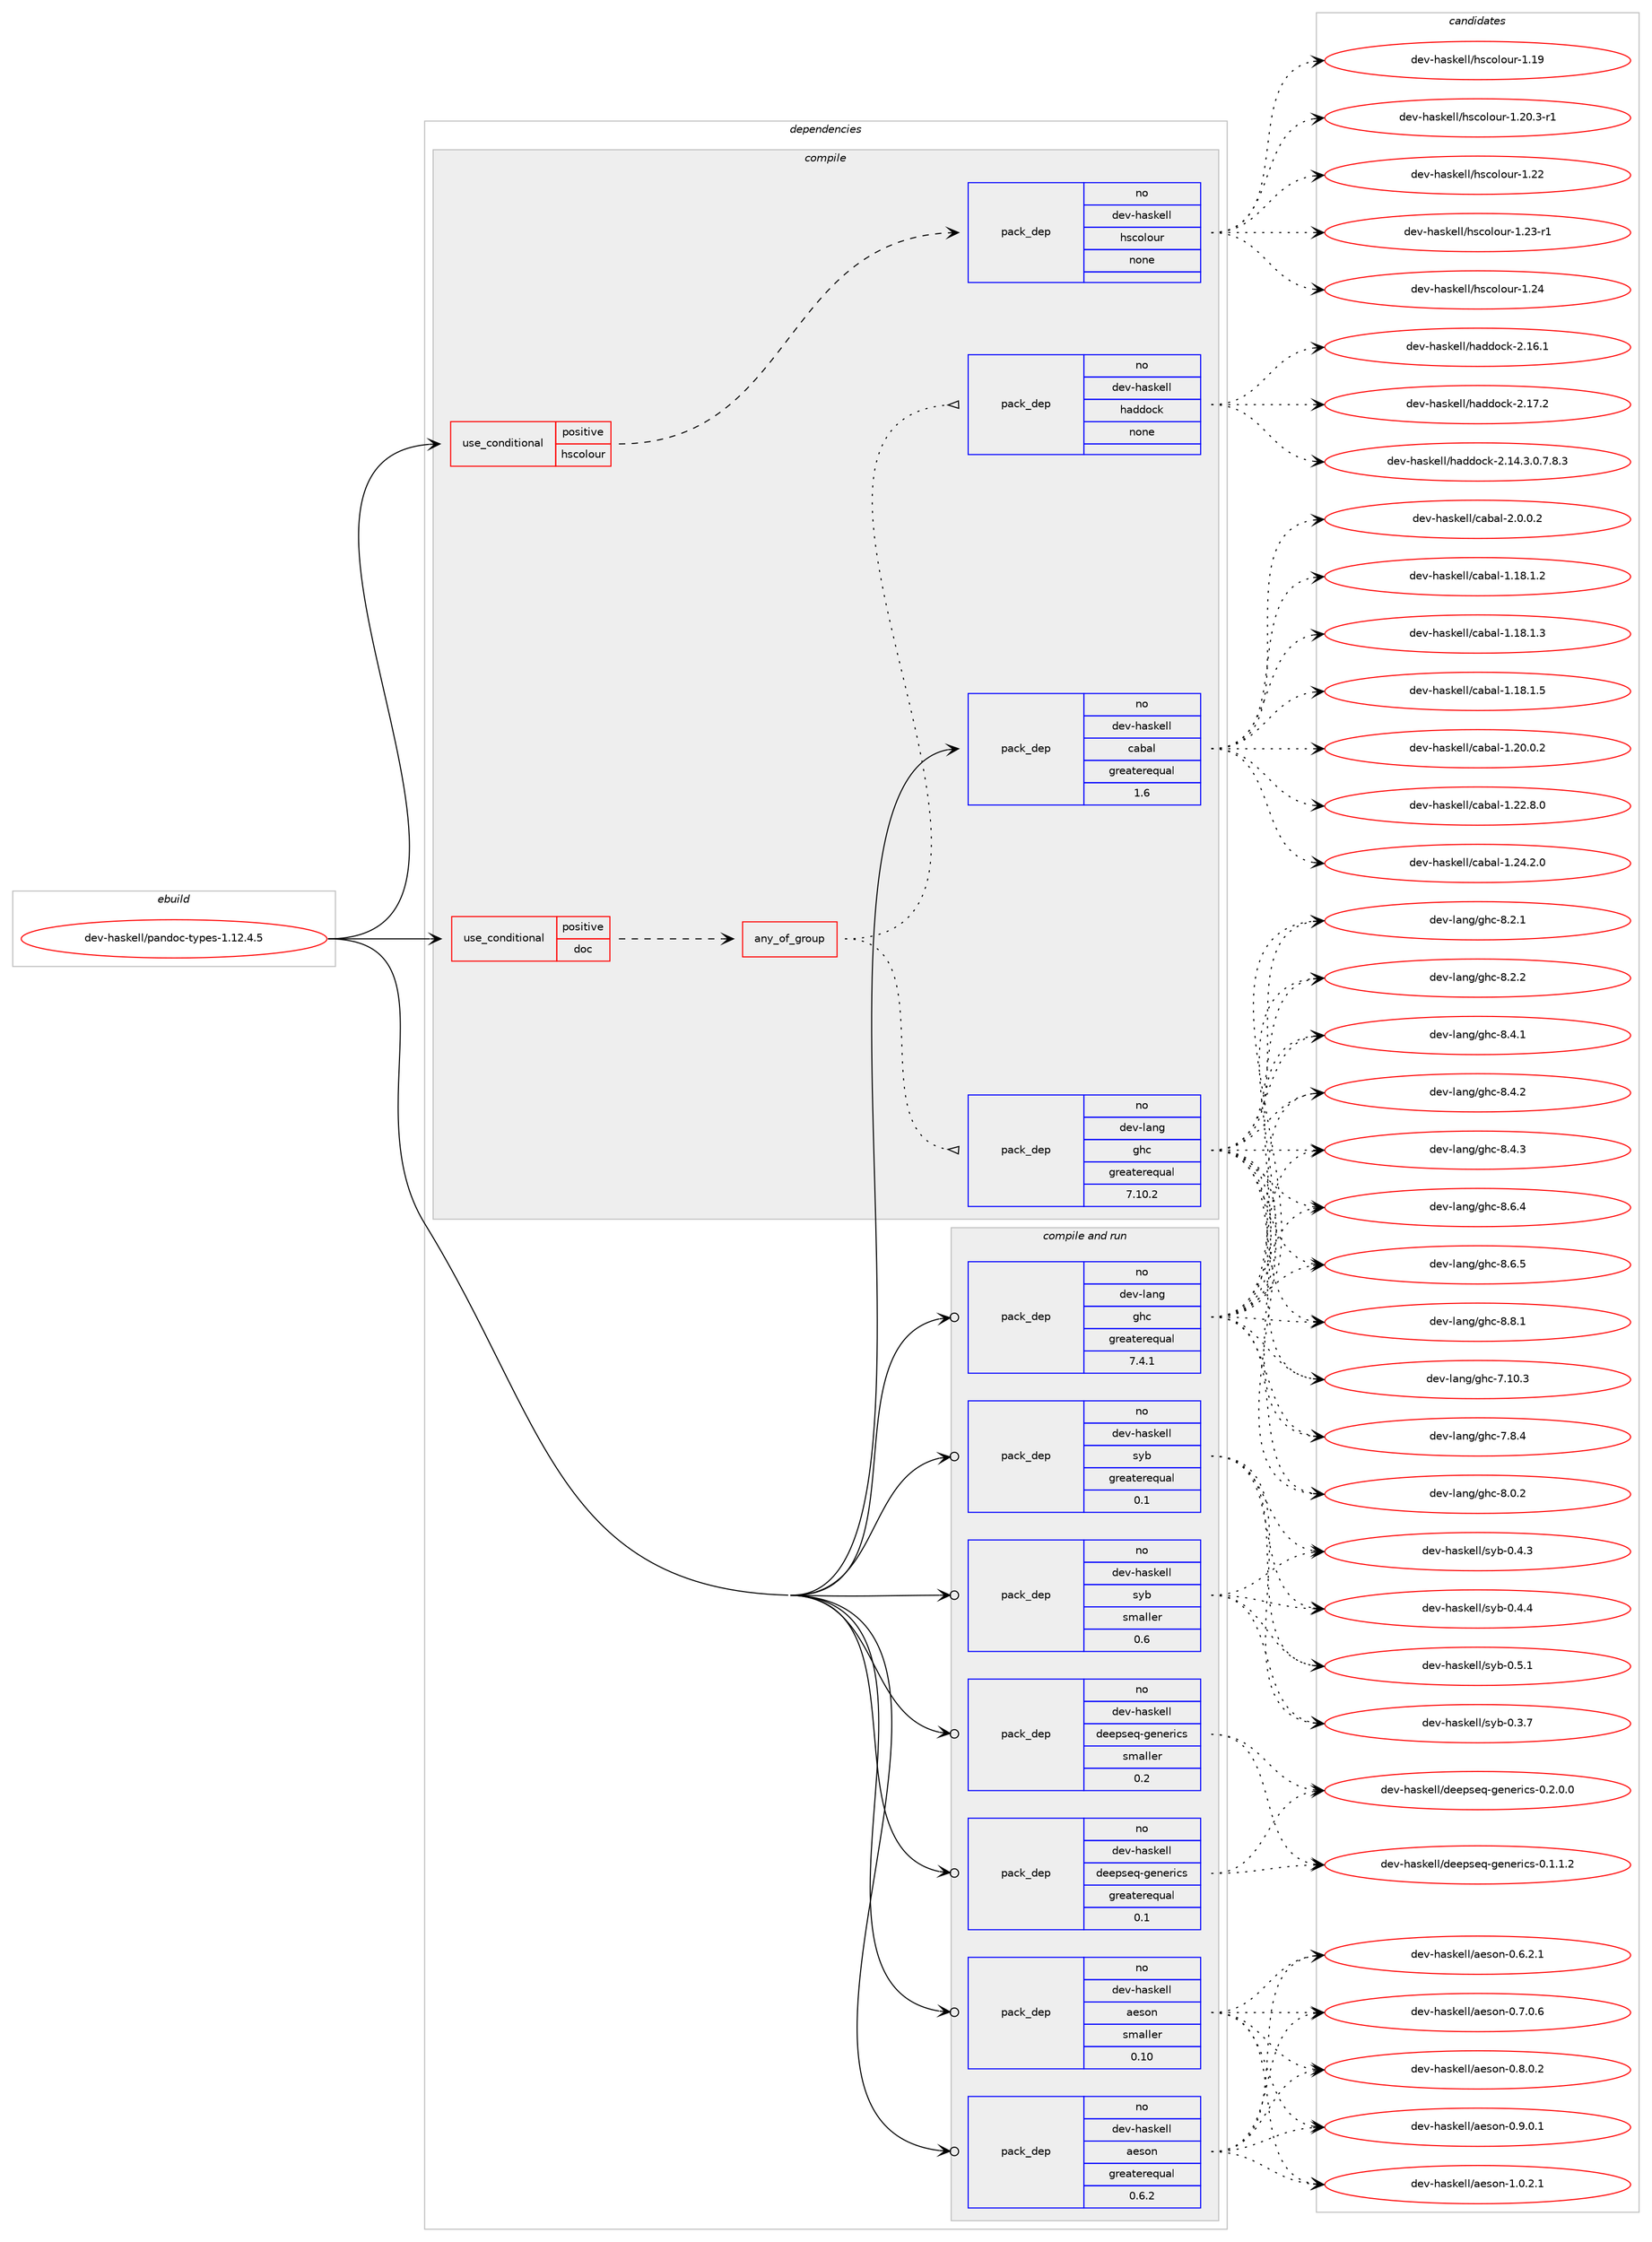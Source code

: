 digraph prolog {

# *************
# Graph options
# *************

newrank=true;
concentrate=true;
compound=true;
graph [rankdir=LR,fontname=Helvetica,fontsize=10,ranksep=1.5];#, ranksep=2.5, nodesep=0.2];
edge  [arrowhead=vee];
node  [fontname=Helvetica,fontsize=10];

# **********
# The ebuild
# **********

subgraph cluster_leftcol {
color=gray;
rank=same;
label=<<i>ebuild</i>>;
id [label="dev-haskell/pandoc-types-1.12.4.5", color=red, width=4, href="../dev-haskell/pandoc-types-1.12.4.5.svg"];
}

# ****************
# The dependencies
# ****************

subgraph cluster_midcol {
color=gray;
label=<<i>dependencies</i>>;
subgraph cluster_compile {
fillcolor="#eeeeee";
style=filled;
label=<<i>compile</i>>;
subgraph cond127078 {
dependency540963 [label=<<TABLE BORDER="0" CELLBORDER="1" CELLSPACING="0" CELLPADDING="4"><TR><TD ROWSPAN="3" CELLPADDING="10">use_conditional</TD></TR><TR><TD>positive</TD></TR><TR><TD>doc</TD></TR></TABLE>>, shape=none, color=red];
subgraph any10294 {
dependency540964 [label=<<TABLE BORDER="0" CELLBORDER="1" CELLSPACING="0" CELLPADDING="4"><TR><TD CELLPADDING="10">any_of_group</TD></TR></TABLE>>, shape=none, color=red];subgraph pack403234 {
dependency540965 [label=<<TABLE BORDER="0" CELLBORDER="1" CELLSPACING="0" CELLPADDING="4" WIDTH="220"><TR><TD ROWSPAN="6" CELLPADDING="30">pack_dep</TD></TR><TR><TD WIDTH="110">no</TD></TR><TR><TD>dev-haskell</TD></TR><TR><TD>haddock</TD></TR><TR><TD>none</TD></TR><TR><TD></TD></TR></TABLE>>, shape=none, color=blue];
}
dependency540964:e -> dependency540965:w [weight=20,style="dotted",arrowhead="oinv"];
subgraph pack403235 {
dependency540966 [label=<<TABLE BORDER="0" CELLBORDER="1" CELLSPACING="0" CELLPADDING="4" WIDTH="220"><TR><TD ROWSPAN="6" CELLPADDING="30">pack_dep</TD></TR><TR><TD WIDTH="110">no</TD></TR><TR><TD>dev-lang</TD></TR><TR><TD>ghc</TD></TR><TR><TD>greaterequal</TD></TR><TR><TD>7.10.2</TD></TR></TABLE>>, shape=none, color=blue];
}
dependency540964:e -> dependency540966:w [weight=20,style="dotted",arrowhead="oinv"];
}
dependency540963:e -> dependency540964:w [weight=20,style="dashed",arrowhead="vee"];
}
id:e -> dependency540963:w [weight=20,style="solid",arrowhead="vee"];
subgraph cond127079 {
dependency540967 [label=<<TABLE BORDER="0" CELLBORDER="1" CELLSPACING="0" CELLPADDING="4"><TR><TD ROWSPAN="3" CELLPADDING="10">use_conditional</TD></TR><TR><TD>positive</TD></TR><TR><TD>hscolour</TD></TR></TABLE>>, shape=none, color=red];
subgraph pack403236 {
dependency540968 [label=<<TABLE BORDER="0" CELLBORDER="1" CELLSPACING="0" CELLPADDING="4" WIDTH="220"><TR><TD ROWSPAN="6" CELLPADDING="30">pack_dep</TD></TR><TR><TD WIDTH="110">no</TD></TR><TR><TD>dev-haskell</TD></TR><TR><TD>hscolour</TD></TR><TR><TD>none</TD></TR><TR><TD></TD></TR></TABLE>>, shape=none, color=blue];
}
dependency540967:e -> dependency540968:w [weight=20,style="dashed",arrowhead="vee"];
}
id:e -> dependency540967:w [weight=20,style="solid",arrowhead="vee"];
subgraph pack403237 {
dependency540969 [label=<<TABLE BORDER="0" CELLBORDER="1" CELLSPACING="0" CELLPADDING="4" WIDTH="220"><TR><TD ROWSPAN="6" CELLPADDING="30">pack_dep</TD></TR><TR><TD WIDTH="110">no</TD></TR><TR><TD>dev-haskell</TD></TR><TR><TD>cabal</TD></TR><TR><TD>greaterequal</TD></TR><TR><TD>1.6</TD></TR></TABLE>>, shape=none, color=blue];
}
id:e -> dependency540969:w [weight=20,style="solid",arrowhead="vee"];
}
subgraph cluster_compileandrun {
fillcolor="#eeeeee";
style=filled;
label=<<i>compile and run</i>>;
subgraph pack403238 {
dependency540970 [label=<<TABLE BORDER="0" CELLBORDER="1" CELLSPACING="0" CELLPADDING="4" WIDTH="220"><TR><TD ROWSPAN="6" CELLPADDING="30">pack_dep</TD></TR><TR><TD WIDTH="110">no</TD></TR><TR><TD>dev-haskell</TD></TR><TR><TD>aeson</TD></TR><TR><TD>greaterequal</TD></TR><TR><TD>0.6.2</TD></TR></TABLE>>, shape=none, color=blue];
}
id:e -> dependency540970:w [weight=20,style="solid",arrowhead="odotvee"];
subgraph pack403239 {
dependency540971 [label=<<TABLE BORDER="0" CELLBORDER="1" CELLSPACING="0" CELLPADDING="4" WIDTH="220"><TR><TD ROWSPAN="6" CELLPADDING="30">pack_dep</TD></TR><TR><TD WIDTH="110">no</TD></TR><TR><TD>dev-haskell</TD></TR><TR><TD>aeson</TD></TR><TR><TD>smaller</TD></TR><TR><TD>0.10</TD></TR></TABLE>>, shape=none, color=blue];
}
id:e -> dependency540971:w [weight=20,style="solid",arrowhead="odotvee"];
subgraph pack403240 {
dependency540972 [label=<<TABLE BORDER="0" CELLBORDER="1" CELLSPACING="0" CELLPADDING="4" WIDTH="220"><TR><TD ROWSPAN="6" CELLPADDING="30">pack_dep</TD></TR><TR><TD WIDTH="110">no</TD></TR><TR><TD>dev-haskell</TD></TR><TR><TD>deepseq-generics</TD></TR><TR><TD>greaterequal</TD></TR><TR><TD>0.1</TD></TR></TABLE>>, shape=none, color=blue];
}
id:e -> dependency540972:w [weight=20,style="solid",arrowhead="odotvee"];
subgraph pack403241 {
dependency540973 [label=<<TABLE BORDER="0" CELLBORDER="1" CELLSPACING="0" CELLPADDING="4" WIDTH="220"><TR><TD ROWSPAN="6" CELLPADDING="30">pack_dep</TD></TR><TR><TD WIDTH="110">no</TD></TR><TR><TD>dev-haskell</TD></TR><TR><TD>deepseq-generics</TD></TR><TR><TD>smaller</TD></TR><TR><TD>0.2</TD></TR></TABLE>>, shape=none, color=blue];
}
id:e -> dependency540973:w [weight=20,style="solid",arrowhead="odotvee"];
subgraph pack403242 {
dependency540974 [label=<<TABLE BORDER="0" CELLBORDER="1" CELLSPACING="0" CELLPADDING="4" WIDTH="220"><TR><TD ROWSPAN="6" CELLPADDING="30">pack_dep</TD></TR><TR><TD WIDTH="110">no</TD></TR><TR><TD>dev-haskell</TD></TR><TR><TD>syb</TD></TR><TR><TD>greaterequal</TD></TR><TR><TD>0.1</TD></TR></TABLE>>, shape=none, color=blue];
}
id:e -> dependency540974:w [weight=20,style="solid",arrowhead="odotvee"];
subgraph pack403243 {
dependency540975 [label=<<TABLE BORDER="0" CELLBORDER="1" CELLSPACING="0" CELLPADDING="4" WIDTH="220"><TR><TD ROWSPAN="6" CELLPADDING="30">pack_dep</TD></TR><TR><TD WIDTH="110">no</TD></TR><TR><TD>dev-haskell</TD></TR><TR><TD>syb</TD></TR><TR><TD>smaller</TD></TR><TR><TD>0.6</TD></TR></TABLE>>, shape=none, color=blue];
}
id:e -> dependency540975:w [weight=20,style="solid",arrowhead="odotvee"];
subgraph pack403244 {
dependency540976 [label=<<TABLE BORDER="0" CELLBORDER="1" CELLSPACING="0" CELLPADDING="4" WIDTH="220"><TR><TD ROWSPAN="6" CELLPADDING="30">pack_dep</TD></TR><TR><TD WIDTH="110">no</TD></TR><TR><TD>dev-lang</TD></TR><TR><TD>ghc</TD></TR><TR><TD>greaterequal</TD></TR><TR><TD>7.4.1</TD></TR></TABLE>>, shape=none, color=blue];
}
id:e -> dependency540976:w [weight=20,style="solid",arrowhead="odotvee"];
}
subgraph cluster_run {
fillcolor="#eeeeee";
style=filled;
label=<<i>run</i>>;
}
}

# **************
# The candidates
# **************

subgraph cluster_choices {
rank=same;
color=gray;
label=<<i>candidates</i>>;

subgraph choice403234 {
color=black;
nodesep=1;
choice1001011184510497115107101108108471049710010011199107455046495246514648465546564651 [label="dev-haskell/haddock-2.14.3.0.7.8.3", color=red, width=4,href="../dev-haskell/haddock-2.14.3.0.7.8.3.svg"];
choice100101118451049711510710110810847104971001001119910745504649544649 [label="dev-haskell/haddock-2.16.1", color=red, width=4,href="../dev-haskell/haddock-2.16.1.svg"];
choice100101118451049711510710110810847104971001001119910745504649554650 [label="dev-haskell/haddock-2.17.2", color=red, width=4,href="../dev-haskell/haddock-2.17.2.svg"];
dependency540965:e -> choice1001011184510497115107101108108471049710010011199107455046495246514648465546564651:w [style=dotted,weight="100"];
dependency540965:e -> choice100101118451049711510710110810847104971001001119910745504649544649:w [style=dotted,weight="100"];
dependency540965:e -> choice100101118451049711510710110810847104971001001119910745504649554650:w [style=dotted,weight="100"];
}
subgraph choice403235 {
color=black;
nodesep=1;
choice1001011184510897110103471031049945554649484651 [label="dev-lang/ghc-7.10.3", color=red, width=4,href="../dev-lang/ghc-7.10.3.svg"];
choice10010111845108971101034710310499455546564652 [label="dev-lang/ghc-7.8.4", color=red, width=4,href="../dev-lang/ghc-7.8.4.svg"];
choice10010111845108971101034710310499455646484650 [label="dev-lang/ghc-8.0.2", color=red, width=4,href="../dev-lang/ghc-8.0.2.svg"];
choice10010111845108971101034710310499455646504649 [label="dev-lang/ghc-8.2.1", color=red, width=4,href="../dev-lang/ghc-8.2.1.svg"];
choice10010111845108971101034710310499455646504650 [label="dev-lang/ghc-8.2.2", color=red, width=4,href="../dev-lang/ghc-8.2.2.svg"];
choice10010111845108971101034710310499455646524649 [label="dev-lang/ghc-8.4.1", color=red, width=4,href="../dev-lang/ghc-8.4.1.svg"];
choice10010111845108971101034710310499455646524650 [label="dev-lang/ghc-8.4.2", color=red, width=4,href="../dev-lang/ghc-8.4.2.svg"];
choice10010111845108971101034710310499455646524651 [label="dev-lang/ghc-8.4.3", color=red, width=4,href="../dev-lang/ghc-8.4.3.svg"];
choice10010111845108971101034710310499455646544652 [label="dev-lang/ghc-8.6.4", color=red, width=4,href="../dev-lang/ghc-8.6.4.svg"];
choice10010111845108971101034710310499455646544653 [label="dev-lang/ghc-8.6.5", color=red, width=4,href="../dev-lang/ghc-8.6.5.svg"];
choice10010111845108971101034710310499455646564649 [label="dev-lang/ghc-8.8.1", color=red, width=4,href="../dev-lang/ghc-8.8.1.svg"];
dependency540966:e -> choice1001011184510897110103471031049945554649484651:w [style=dotted,weight="100"];
dependency540966:e -> choice10010111845108971101034710310499455546564652:w [style=dotted,weight="100"];
dependency540966:e -> choice10010111845108971101034710310499455646484650:w [style=dotted,weight="100"];
dependency540966:e -> choice10010111845108971101034710310499455646504649:w [style=dotted,weight="100"];
dependency540966:e -> choice10010111845108971101034710310499455646504650:w [style=dotted,weight="100"];
dependency540966:e -> choice10010111845108971101034710310499455646524649:w [style=dotted,weight="100"];
dependency540966:e -> choice10010111845108971101034710310499455646524650:w [style=dotted,weight="100"];
dependency540966:e -> choice10010111845108971101034710310499455646524651:w [style=dotted,weight="100"];
dependency540966:e -> choice10010111845108971101034710310499455646544652:w [style=dotted,weight="100"];
dependency540966:e -> choice10010111845108971101034710310499455646544653:w [style=dotted,weight="100"];
dependency540966:e -> choice10010111845108971101034710310499455646564649:w [style=dotted,weight="100"];
}
subgraph choice403236 {
color=black;
nodesep=1;
choice100101118451049711510710110810847104115991111081111171144549464957 [label="dev-haskell/hscolour-1.19", color=red, width=4,href="../dev-haskell/hscolour-1.19.svg"];
choice10010111845104971151071011081084710411599111108111117114454946504846514511449 [label="dev-haskell/hscolour-1.20.3-r1", color=red, width=4,href="../dev-haskell/hscolour-1.20.3-r1.svg"];
choice100101118451049711510710110810847104115991111081111171144549465050 [label="dev-haskell/hscolour-1.22", color=red, width=4,href="../dev-haskell/hscolour-1.22.svg"];
choice1001011184510497115107101108108471041159911110811111711445494650514511449 [label="dev-haskell/hscolour-1.23-r1", color=red, width=4,href="../dev-haskell/hscolour-1.23-r1.svg"];
choice100101118451049711510710110810847104115991111081111171144549465052 [label="dev-haskell/hscolour-1.24", color=red, width=4,href="../dev-haskell/hscolour-1.24.svg"];
dependency540968:e -> choice100101118451049711510710110810847104115991111081111171144549464957:w [style=dotted,weight="100"];
dependency540968:e -> choice10010111845104971151071011081084710411599111108111117114454946504846514511449:w [style=dotted,weight="100"];
dependency540968:e -> choice100101118451049711510710110810847104115991111081111171144549465050:w [style=dotted,weight="100"];
dependency540968:e -> choice1001011184510497115107101108108471041159911110811111711445494650514511449:w [style=dotted,weight="100"];
dependency540968:e -> choice100101118451049711510710110810847104115991111081111171144549465052:w [style=dotted,weight="100"];
}
subgraph choice403237 {
color=black;
nodesep=1;
choice10010111845104971151071011081084799979897108454946495646494650 [label="dev-haskell/cabal-1.18.1.2", color=red, width=4,href="../dev-haskell/cabal-1.18.1.2.svg"];
choice10010111845104971151071011081084799979897108454946495646494651 [label="dev-haskell/cabal-1.18.1.3", color=red, width=4,href="../dev-haskell/cabal-1.18.1.3.svg"];
choice10010111845104971151071011081084799979897108454946495646494653 [label="dev-haskell/cabal-1.18.1.5", color=red, width=4,href="../dev-haskell/cabal-1.18.1.5.svg"];
choice10010111845104971151071011081084799979897108454946504846484650 [label="dev-haskell/cabal-1.20.0.2", color=red, width=4,href="../dev-haskell/cabal-1.20.0.2.svg"];
choice10010111845104971151071011081084799979897108454946505046564648 [label="dev-haskell/cabal-1.22.8.0", color=red, width=4,href="../dev-haskell/cabal-1.22.8.0.svg"];
choice10010111845104971151071011081084799979897108454946505246504648 [label="dev-haskell/cabal-1.24.2.0", color=red, width=4,href="../dev-haskell/cabal-1.24.2.0.svg"];
choice100101118451049711510710110810847999798971084550464846484650 [label="dev-haskell/cabal-2.0.0.2", color=red, width=4,href="../dev-haskell/cabal-2.0.0.2.svg"];
dependency540969:e -> choice10010111845104971151071011081084799979897108454946495646494650:w [style=dotted,weight="100"];
dependency540969:e -> choice10010111845104971151071011081084799979897108454946495646494651:w [style=dotted,weight="100"];
dependency540969:e -> choice10010111845104971151071011081084799979897108454946495646494653:w [style=dotted,weight="100"];
dependency540969:e -> choice10010111845104971151071011081084799979897108454946504846484650:w [style=dotted,weight="100"];
dependency540969:e -> choice10010111845104971151071011081084799979897108454946505046564648:w [style=dotted,weight="100"];
dependency540969:e -> choice10010111845104971151071011081084799979897108454946505246504648:w [style=dotted,weight="100"];
dependency540969:e -> choice100101118451049711510710110810847999798971084550464846484650:w [style=dotted,weight="100"];
}
subgraph choice403238 {
color=black;
nodesep=1;
choice100101118451049711510710110810847971011151111104548465446504649 [label="dev-haskell/aeson-0.6.2.1", color=red, width=4,href="../dev-haskell/aeson-0.6.2.1.svg"];
choice100101118451049711510710110810847971011151111104548465546484654 [label="dev-haskell/aeson-0.7.0.6", color=red, width=4,href="../dev-haskell/aeson-0.7.0.6.svg"];
choice100101118451049711510710110810847971011151111104548465646484650 [label="dev-haskell/aeson-0.8.0.2", color=red, width=4,href="../dev-haskell/aeson-0.8.0.2.svg"];
choice100101118451049711510710110810847971011151111104548465746484649 [label="dev-haskell/aeson-0.9.0.1", color=red, width=4,href="../dev-haskell/aeson-0.9.0.1.svg"];
choice100101118451049711510710110810847971011151111104549464846504649 [label="dev-haskell/aeson-1.0.2.1", color=red, width=4,href="../dev-haskell/aeson-1.0.2.1.svg"];
dependency540970:e -> choice100101118451049711510710110810847971011151111104548465446504649:w [style=dotted,weight="100"];
dependency540970:e -> choice100101118451049711510710110810847971011151111104548465546484654:w [style=dotted,weight="100"];
dependency540970:e -> choice100101118451049711510710110810847971011151111104548465646484650:w [style=dotted,weight="100"];
dependency540970:e -> choice100101118451049711510710110810847971011151111104548465746484649:w [style=dotted,weight="100"];
dependency540970:e -> choice100101118451049711510710110810847971011151111104549464846504649:w [style=dotted,weight="100"];
}
subgraph choice403239 {
color=black;
nodesep=1;
choice100101118451049711510710110810847971011151111104548465446504649 [label="dev-haskell/aeson-0.6.2.1", color=red, width=4,href="../dev-haskell/aeson-0.6.2.1.svg"];
choice100101118451049711510710110810847971011151111104548465546484654 [label="dev-haskell/aeson-0.7.0.6", color=red, width=4,href="../dev-haskell/aeson-0.7.0.6.svg"];
choice100101118451049711510710110810847971011151111104548465646484650 [label="dev-haskell/aeson-0.8.0.2", color=red, width=4,href="../dev-haskell/aeson-0.8.0.2.svg"];
choice100101118451049711510710110810847971011151111104548465746484649 [label="dev-haskell/aeson-0.9.0.1", color=red, width=4,href="../dev-haskell/aeson-0.9.0.1.svg"];
choice100101118451049711510710110810847971011151111104549464846504649 [label="dev-haskell/aeson-1.0.2.1", color=red, width=4,href="../dev-haskell/aeson-1.0.2.1.svg"];
dependency540971:e -> choice100101118451049711510710110810847971011151111104548465446504649:w [style=dotted,weight="100"];
dependency540971:e -> choice100101118451049711510710110810847971011151111104548465546484654:w [style=dotted,weight="100"];
dependency540971:e -> choice100101118451049711510710110810847971011151111104548465646484650:w [style=dotted,weight="100"];
dependency540971:e -> choice100101118451049711510710110810847971011151111104548465746484649:w [style=dotted,weight="100"];
dependency540971:e -> choice100101118451049711510710110810847971011151111104549464846504649:w [style=dotted,weight="100"];
}
subgraph choice403240 {
color=black;
nodesep=1;
choice10010111845104971151071011081084710010110111211510111345103101110101114105991154548464946494650 [label="dev-haskell/deepseq-generics-0.1.1.2", color=red, width=4,href="../dev-haskell/deepseq-generics-0.1.1.2.svg"];
choice10010111845104971151071011081084710010110111211510111345103101110101114105991154548465046484648 [label="dev-haskell/deepseq-generics-0.2.0.0", color=red, width=4,href="../dev-haskell/deepseq-generics-0.2.0.0.svg"];
dependency540972:e -> choice10010111845104971151071011081084710010110111211510111345103101110101114105991154548464946494650:w [style=dotted,weight="100"];
dependency540972:e -> choice10010111845104971151071011081084710010110111211510111345103101110101114105991154548465046484648:w [style=dotted,weight="100"];
}
subgraph choice403241 {
color=black;
nodesep=1;
choice10010111845104971151071011081084710010110111211510111345103101110101114105991154548464946494650 [label="dev-haskell/deepseq-generics-0.1.1.2", color=red, width=4,href="../dev-haskell/deepseq-generics-0.1.1.2.svg"];
choice10010111845104971151071011081084710010110111211510111345103101110101114105991154548465046484648 [label="dev-haskell/deepseq-generics-0.2.0.0", color=red, width=4,href="../dev-haskell/deepseq-generics-0.2.0.0.svg"];
dependency540973:e -> choice10010111845104971151071011081084710010110111211510111345103101110101114105991154548464946494650:w [style=dotted,weight="100"];
dependency540973:e -> choice10010111845104971151071011081084710010110111211510111345103101110101114105991154548465046484648:w [style=dotted,weight="100"];
}
subgraph choice403242 {
color=black;
nodesep=1;
choice10010111845104971151071011081084711512198454846514655 [label="dev-haskell/syb-0.3.7", color=red, width=4,href="../dev-haskell/syb-0.3.7.svg"];
choice10010111845104971151071011081084711512198454846524651 [label="dev-haskell/syb-0.4.3", color=red, width=4,href="../dev-haskell/syb-0.4.3.svg"];
choice10010111845104971151071011081084711512198454846524652 [label="dev-haskell/syb-0.4.4", color=red, width=4,href="../dev-haskell/syb-0.4.4.svg"];
choice10010111845104971151071011081084711512198454846534649 [label="dev-haskell/syb-0.5.1", color=red, width=4,href="../dev-haskell/syb-0.5.1.svg"];
dependency540974:e -> choice10010111845104971151071011081084711512198454846514655:w [style=dotted,weight="100"];
dependency540974:e -> choice10010111845104971151071011081084711512198454846524651:w [style=dotted,weight="100"];
dependency540974:e -> choice10010111845104971151071011081084711512198454846524652:w [style=dotted,weight="100"];
dependency540974:e -> choice10010111845104971151071011081084711512198454846534649:w [style=dotted,weight="100"];
}
subgraph choice403243 {
color=black;
nodesep=1;
choice10010111845104971151071011081084711512198454846514655 [label="dev-haskell/syb-0.3.7", color=red, width=4,href="../dev-haskell/syb-0.3.7.svg"];
choice10010111845104971151071011081084711512198454846524651 [label="dev-haskell/syb-0.4.3", color=red, width=4,href="../dev-haskell/syb-0.4.3.svg"];
choice10010111845104971151071011081084711512198454846524652 [label="dev-haskell/syb-0.4.4", color=red, width=4,href="../dev-haskell/syb-0.4.4.svg"];
choice10010111845104971151071011081084711512198454846534649 [label="dev-haskell/syb-0.5.1", color=red, width=4,href="../dev-haskell/syb-0.5.1.svg"];
dependency540975:e -> choice10010111845104971151071011081084711512198454846514655:w [style=dotted,weight="100"];
dependency540975:e -> choice10010111845104971151071011081084711512198454846524651:w [style=dotted,weight="100"];
dependency540975:e -> choice10010111845104971151071011081084711512198454846524652:w [style=dotted,weight="100"];
dependency540975:e -> choice10010111845104971151071011081084711512198454846534649:w [style=dotted,weight="100"];
}
subgraph choice403244 {
color=black;
nodesep=1;
choice1001011184510897110103471031049945554649484651 [label="dev-lang/ghc-7.10.3", color=red, width=4,href="../dev-lang/ghc-7.10.3.svg"];
choice10010111845108971101034710310499455546564652 [label="dev-lang/ghc-7.8.4", color=red, width=4,href="../dev-lang/ghc-7.8.4.svg"];
choice10010111845108971101034710310499455646484650 [label="dev-lang/ghc-8.0.2", color=red, width=4,href="../dev-lang/ghc-8.0.2.svg"];
choice10010111845108971101034710310499455646504649 [label="dev-lang/ghc-8.2.1", color=red, width=4,href="../dev-lang/ghc-8.2.1.svg"];
choice10010111845108971101034710310499455646504650 [label="dev-lang/ghc-8.2.2", color=red, width=4,href="../dev-lang/ghc-8.2.2.svg"];
choice10010111845108971101034710310499455646524649 [label="dev-lang/ghc-8.4.1", color=red, width=4,href="../dev-lang/ghc-8.4.1.svg"];
choice10010111845108971101034710310499455646524650 [label="dev-lang/ghc-8.4.2", color=red, width=4,href="../dev-lang/ghc-8.4.2.svg"];
choice10010111845108971101034710310499455646524651 [label="dev-lang/ghc-8.4.3", color=red, width=4,href="../dev-lang/ghc-8.4.3.svg"];
choice10010111845108971101034710310499455646544652 [label="dev-lang/ghc-8.6.4", color=red, width=4,href="../dev-lang/ghc-8.6.4.svg"];
choice10010111845108971101034710310499455646544653 [label="dev-lang/ghc-8.6.5", color=red, width=4,href="../dev-lang/ghc-8.6.5.svg"];
choice10010111845108971101034710310499455646564649 [label="dev-lang/ghc-8.8.1", color=red, width=4,href="../dev-lang/ghc-8.8.1.svg"];
dependency540976:e -> choice1001011184510897110103471031049945554649484651:w [style=dotted,weight="100"];
dependency540976:e -> choice10010111845108971101034710310499455546564652:w [style=dotted,weight="100"];
dependency540976:e -> choice10010111845108971101034710310499455646484650:w [style=dotted,weight="100"];
dependency540976:e -> choice10010111845108971101034710310499455646504649:w [style=dotted,weight="100"];
dependency540976:e -> choice10010111845108971101034710310499455646504650:w [style=dotted,weight="100"];
dependency540976:e -> choice10010111845108971101034710310499455646524649:w [style=dotted,weight="100"];
dependency540976:e -> choice10010111845108971101034710310499455646524650:w [style=dotted,weight="100"];
dependency540976:e -> choice10010111845108971101034710310499455646524651:w [style=dotted,weight="100"];
dependency540976:e -> choice10010111845108971101034710310499455646544652:w [style=dotted,weight="100"];
dependency540976:e -> choice10010111845108971101034710310499455646544653:w [style=dotted,weight="100"];
dependency540976:e -> choice10010111845108971101034710310499455646564649:w [style=dotted,weight="100"];
}
}

}
